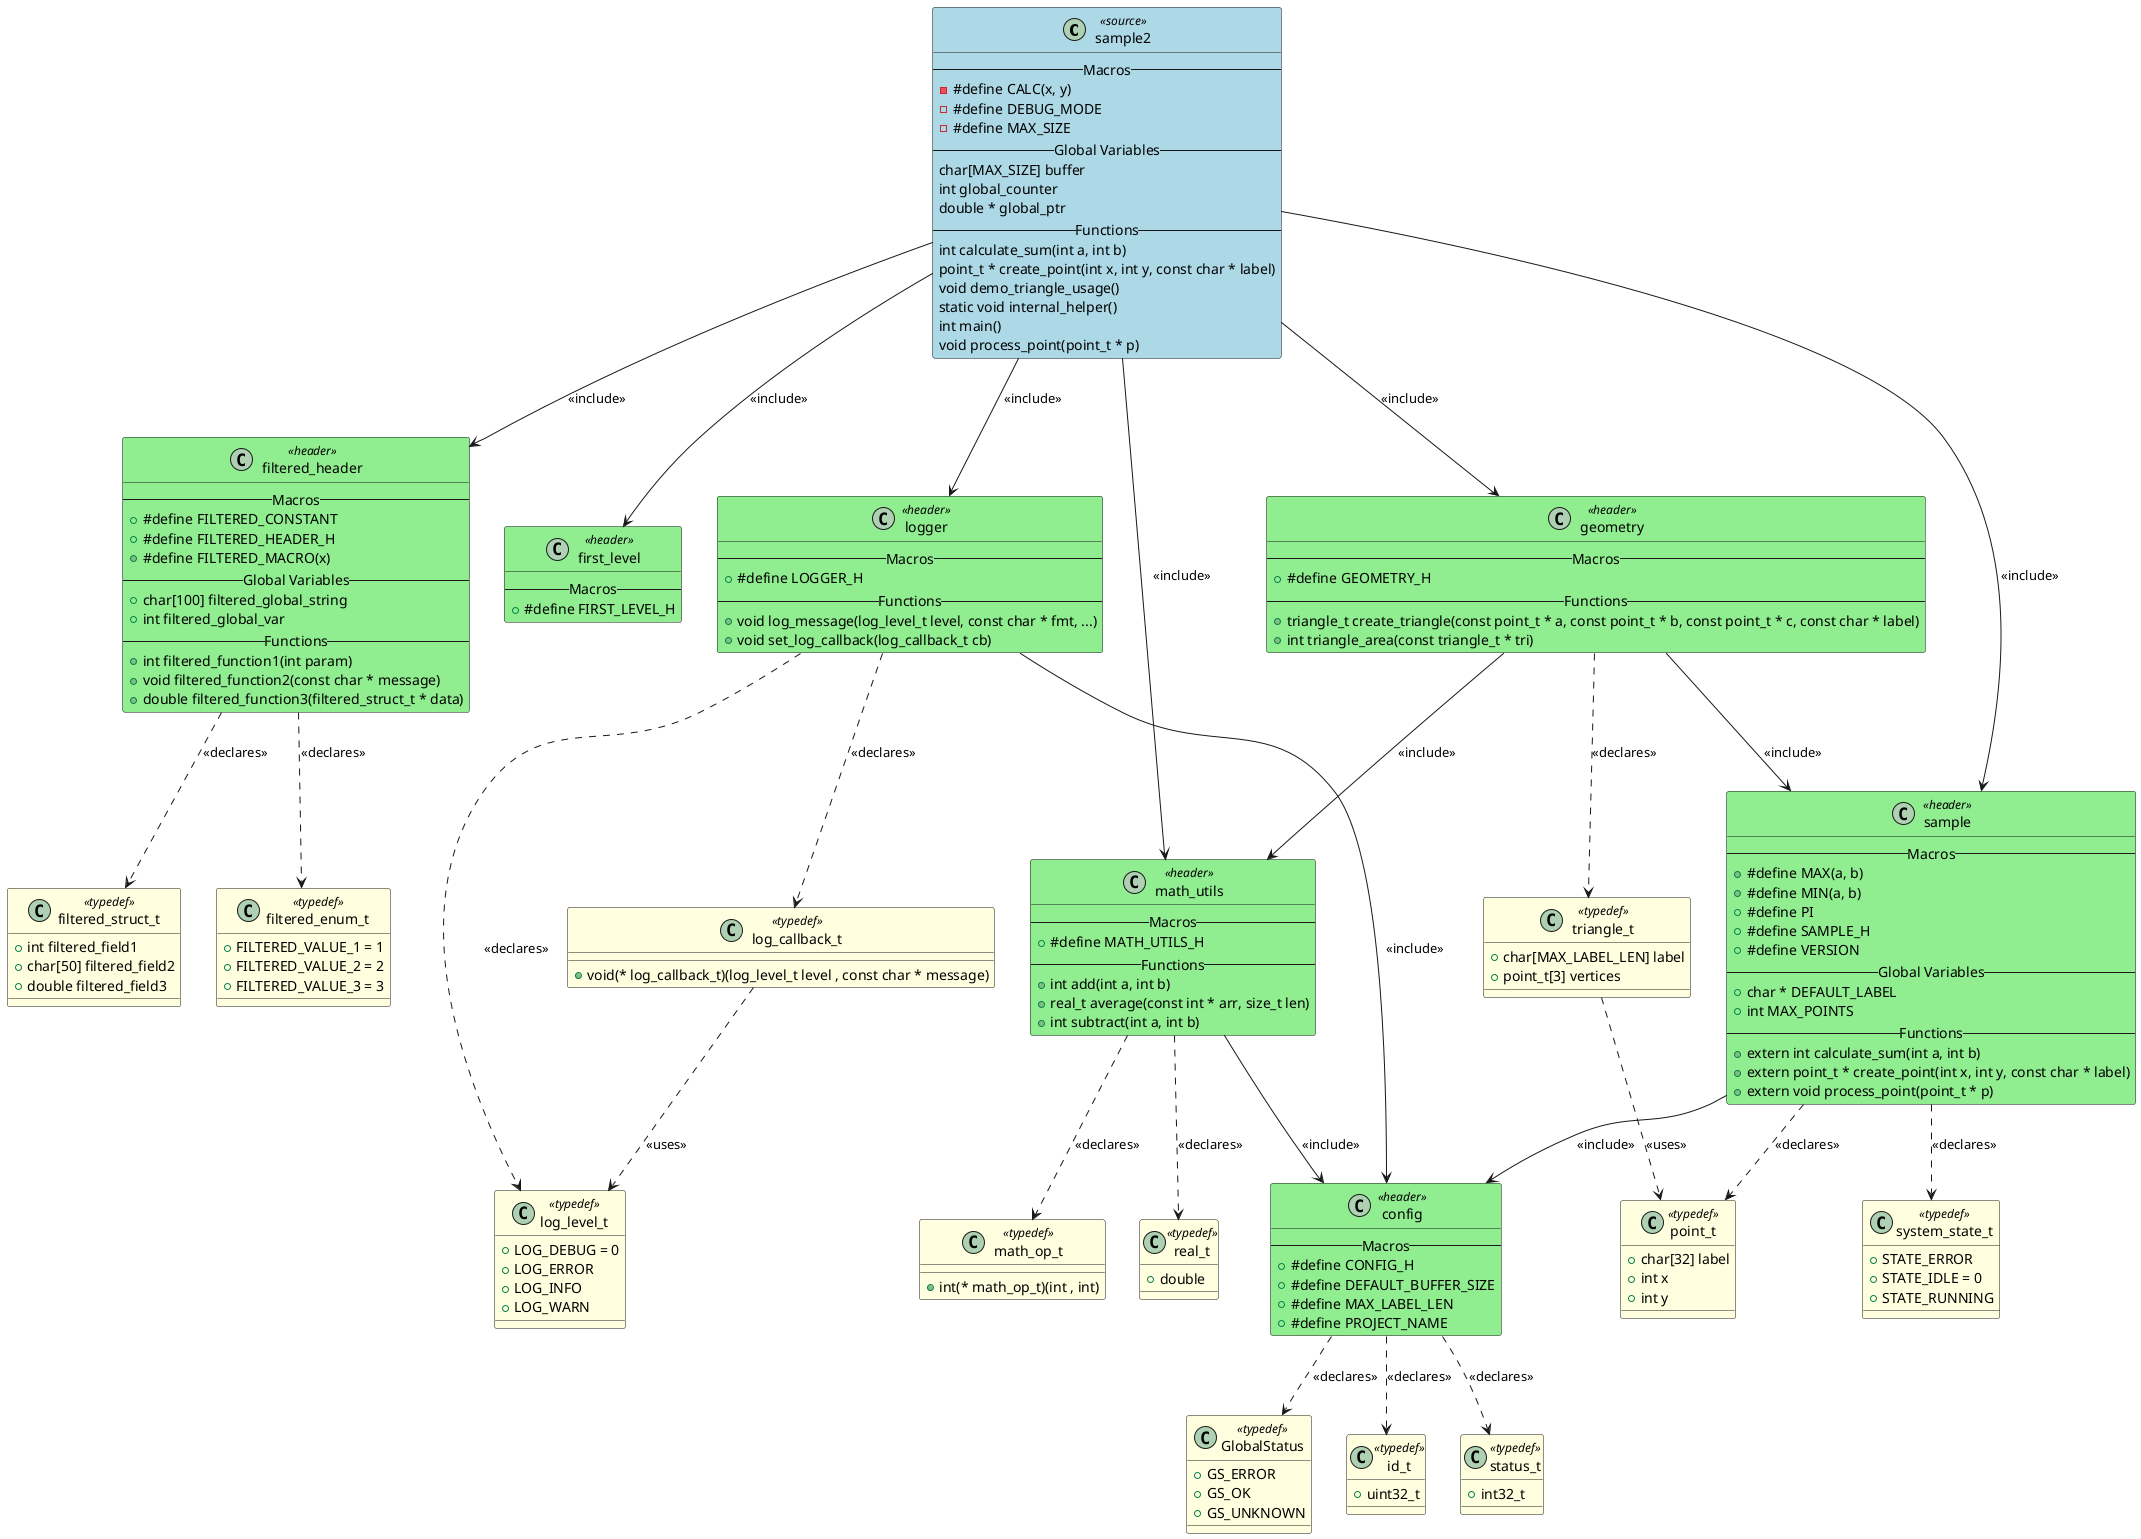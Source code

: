 @startuml sample2

class "sample2" as SAMPLE2 <<source>> #LightBlue
{
    -- Macros --
    - #define CALC(x, y)
    - #define DEBUG_MODE
    - #define MAX_SIZE
    -- Global Variables --
    char[MAX_SIZE] buffer
    int global_counter
    double * global_ptr
    -- Functions --
    int calculate_sum(int a, int b)
    point_t * create_point(int x, int y, const char * label)
    void demo_triangle_usage()
    static void internal_helper()
    int main()
    void process_point(point_t * p)
}

class "config" as HEADER_CONFIG <<header>> #LightGreen
{
    -- Macros --
    + #define CONFIG_H
    + #define DEFAULT_BUFFER_SIZE
    + #define MAX_LABEL_LEN
    + #define PROJECT_NAME
}

class "filtered_header" as HEADER_FILTERED_HEADER <<header>> #LightGreen
{
    -- Macros --
    + #define FILTERED_CONSTANT
    + #define FILTERED_HEADER_H
    + #define FILTERED_MACRO(x)
    -- Global Variables --
    + char[100] filtered_global_string
    + int filtered_global_var
    -- Functions --
    + int filtered_function1(int param)
    + void filtered_function2(const char * message)
    + double filtered_function3(filtered_struct_t * data)
}

class "first_level" as HEADER_FIRST_LEVEL <<header>> #LightGreen
{
    -- Macros --
    + #define FIRST_LEVEL_H
}

class "geometry" as HEADER_GEOMETRY <<header>> #LightGreen
{
    -- Macros --
    + #define GEOMETRY_H
    -- Functions --
    + triangle_t create_triangle(const point_t * a, const point_t * b, const point_t * c, const char * label)
    + int triangle_area(const triangle_t * tri)
}

class "logger" as HEADER_LOGGER <<header>> #LightGreen
{
    -- Macros --
    + #define LOGGER_H
    -- Functions --
    + void log_message(log_level_t level, const char * fmt, ...)
    + void set_log_callback(log_callback_t cb)
}

class "math_utils" as HEADER_MATH_UTILS <<header>> #LightGreen
{
    -- Macros --
    + #define MATH_UTILS_H
    -- Functions --
    + int add(int a, int b)
    + real_t average(const int * arr, size_t len)
    + int subtract(int a, int b)
}

class "sample" as HEADER_SAMPLE <<header>> #LightGreen
{
    -- Macros --
    + #define MAX(a, b)
    + #define MIN(a, b)
    + #define PI
    + #define SAMPLE_H
    + #define VERSION
    -- Global Variables --
    + char * DEFAULT_LABEL
    + int MAX_POINTS
    -- Functions --
    + extern int calculate_sum(int a, int b)
    + extern point_t * create_point(int x, int y, const char * label)
    + extern void process_point(point_t * p)
}

class "GlobalStatus" as TYPEDEF_GLOBALSTATUS <<typedef>> #LightYellow
{
    + GS_ERROR
    + GS_OK
    + GS_UNKNOWN
}

class "id_t" as TYPEDEF_ID_T <<typedef>> #LightYellow
{
    + uint32_t
}

class "status_t" as TYPEDEF_STATUS_T <<typedef>> #LightYellow
{
    + int32_t
}

class "filtered_struct_t" as TYPEDEF_FILTERED_STRUCT_T <<typedef>> #LightYellow
{
    + int filtered_field1
    + char[50] filtered_field2
    + double filtered_field3
}

class "filtered_enum_t" as TYPEDEF_FILTERED_ENUM_T <<typedef>> #LightYellow
{
    + FILTERED_VALUE_1 = 1
    + FILTERED_VALUE_2 = 2
    + FILTERED_VALUE_3 = 3
}

class "triangle_t" as TYPEDEF_TRIANGLE_T <<typedef>> #LightYellow
{
    + char[MAX_LABEL_LEN] label
    + point_t[3] vertices
}

class "log_level_t" as TYPEDEF_LOG_LEVEL_T <<typedef>> #LightYellow
{
    + LOG_DEBUG = 0
    + LOG_ERROR
    + LOG_INFO
    + LOG_WARN
}

class "log_callback_t" as TYPEDEF_LOG_CALLBACK_T <<typedef>> #LightYellow
{
    + void(* log_callback_t)(log_level_t level , const char * message)
}

class "math_op_t" as TYPEDEF_MATH_OP_T <<typedef>> #LightYellow
{
    + int(* math_op_t)(int , int)
}

class "real_t" as TYPEDEF_REAL_T <<typedef>> #LightYellow
{
    + double
}

class "point_t" as TYPEDEF_POINT_T <<typedef>> #LightYellow
{
    + char[32] label
    + int x
    + int y
}

class "system_state_t" as TYPEDEF_SYSTEM_STATE_T <<typedef>> #LightYellow
{
    + STATE_ERROR
    + STATE_IDLE = 0
    + STATE_RUNNING
}


' Include relationships
HEADER_GEOMETRY --> HEADER_MATH_UTILS : <<include>>
HEADER_GEOMETRY --> HEADER_SAMPLE : <<include>>
HEADER_LOGGER --> HEADER_CONFIG : <<include>>
HEADER_MATH_UTILS --> HEADER_CONFIG : <<include>>
HEADER_SAMPLE --> HEADER_CONFIG : <<include>>
SAMPLE2 --> HEADER_FILTERED_HEADER : <<include>>
SAMPLE2 --> HEADER_FIRST_LEVEL : <<include>>
SAMPLE2 --> HEADER_GEOMETRY : <<include>>
SAMPLE2 --> HEADER_LOGGER : <<include>>
SAMPLE2 --> HEADER_MATH_UTILS : <<include>>
SAMPLE2 --> HEADER_SAMPLE : <<include>>

' Declaration relationships
HEADER_CONFIG ..> TYPEDEF_GLOBALSTATUS : <<declares>>
HEADER_CONFIG ..> TYPEDEF_ID_T : <<declares>>
HEADER_CONFIG ..> TYPEDEF_STATUS_T : <<declares>>
HEADER_FILTERED_HEADER ..> TYPEDEF_FILTERED_STRUCT_T : <<declares>>
HEADER_FILTERED_HEADER ..> TYPEDEF_FILTERED_ENUM_T : <<declares>>
HEADER_GEOMETRY ..> TYPEDEF_TRIANGLE_T : <<declares>>
HEADER_LOGGER ..> TYPEDEF_LOG_LEVEL_T : <<declares>>
HEADER_LOGGER ..> TYPEDEF_LOG_CALLBACK_T : <<declares>>
HEADER_MATH_UTILS ..> TYPEDEF_MATH_OP_T : <<declares>>
HEADER_MATH_UTILS ..> TYPEDEF_REAL_T : <<declares>>
HEADER_SAMPLE ..> TYPEDEF_POINT_T : <<declares>>
HEADER_SAMPLE ..> TYPEDEF_SYSTEM_STATE_T : <<declares>>

' Uses relationships
TYPEDEF_TRIANGLE_T ..> TYPEDEF_POINT_T : <<uses>>
TYPEDEF_LOG_CALLBACK_T ..> TYPEDEF_LOG_LEVEL_T : <<uses>>

@enduml